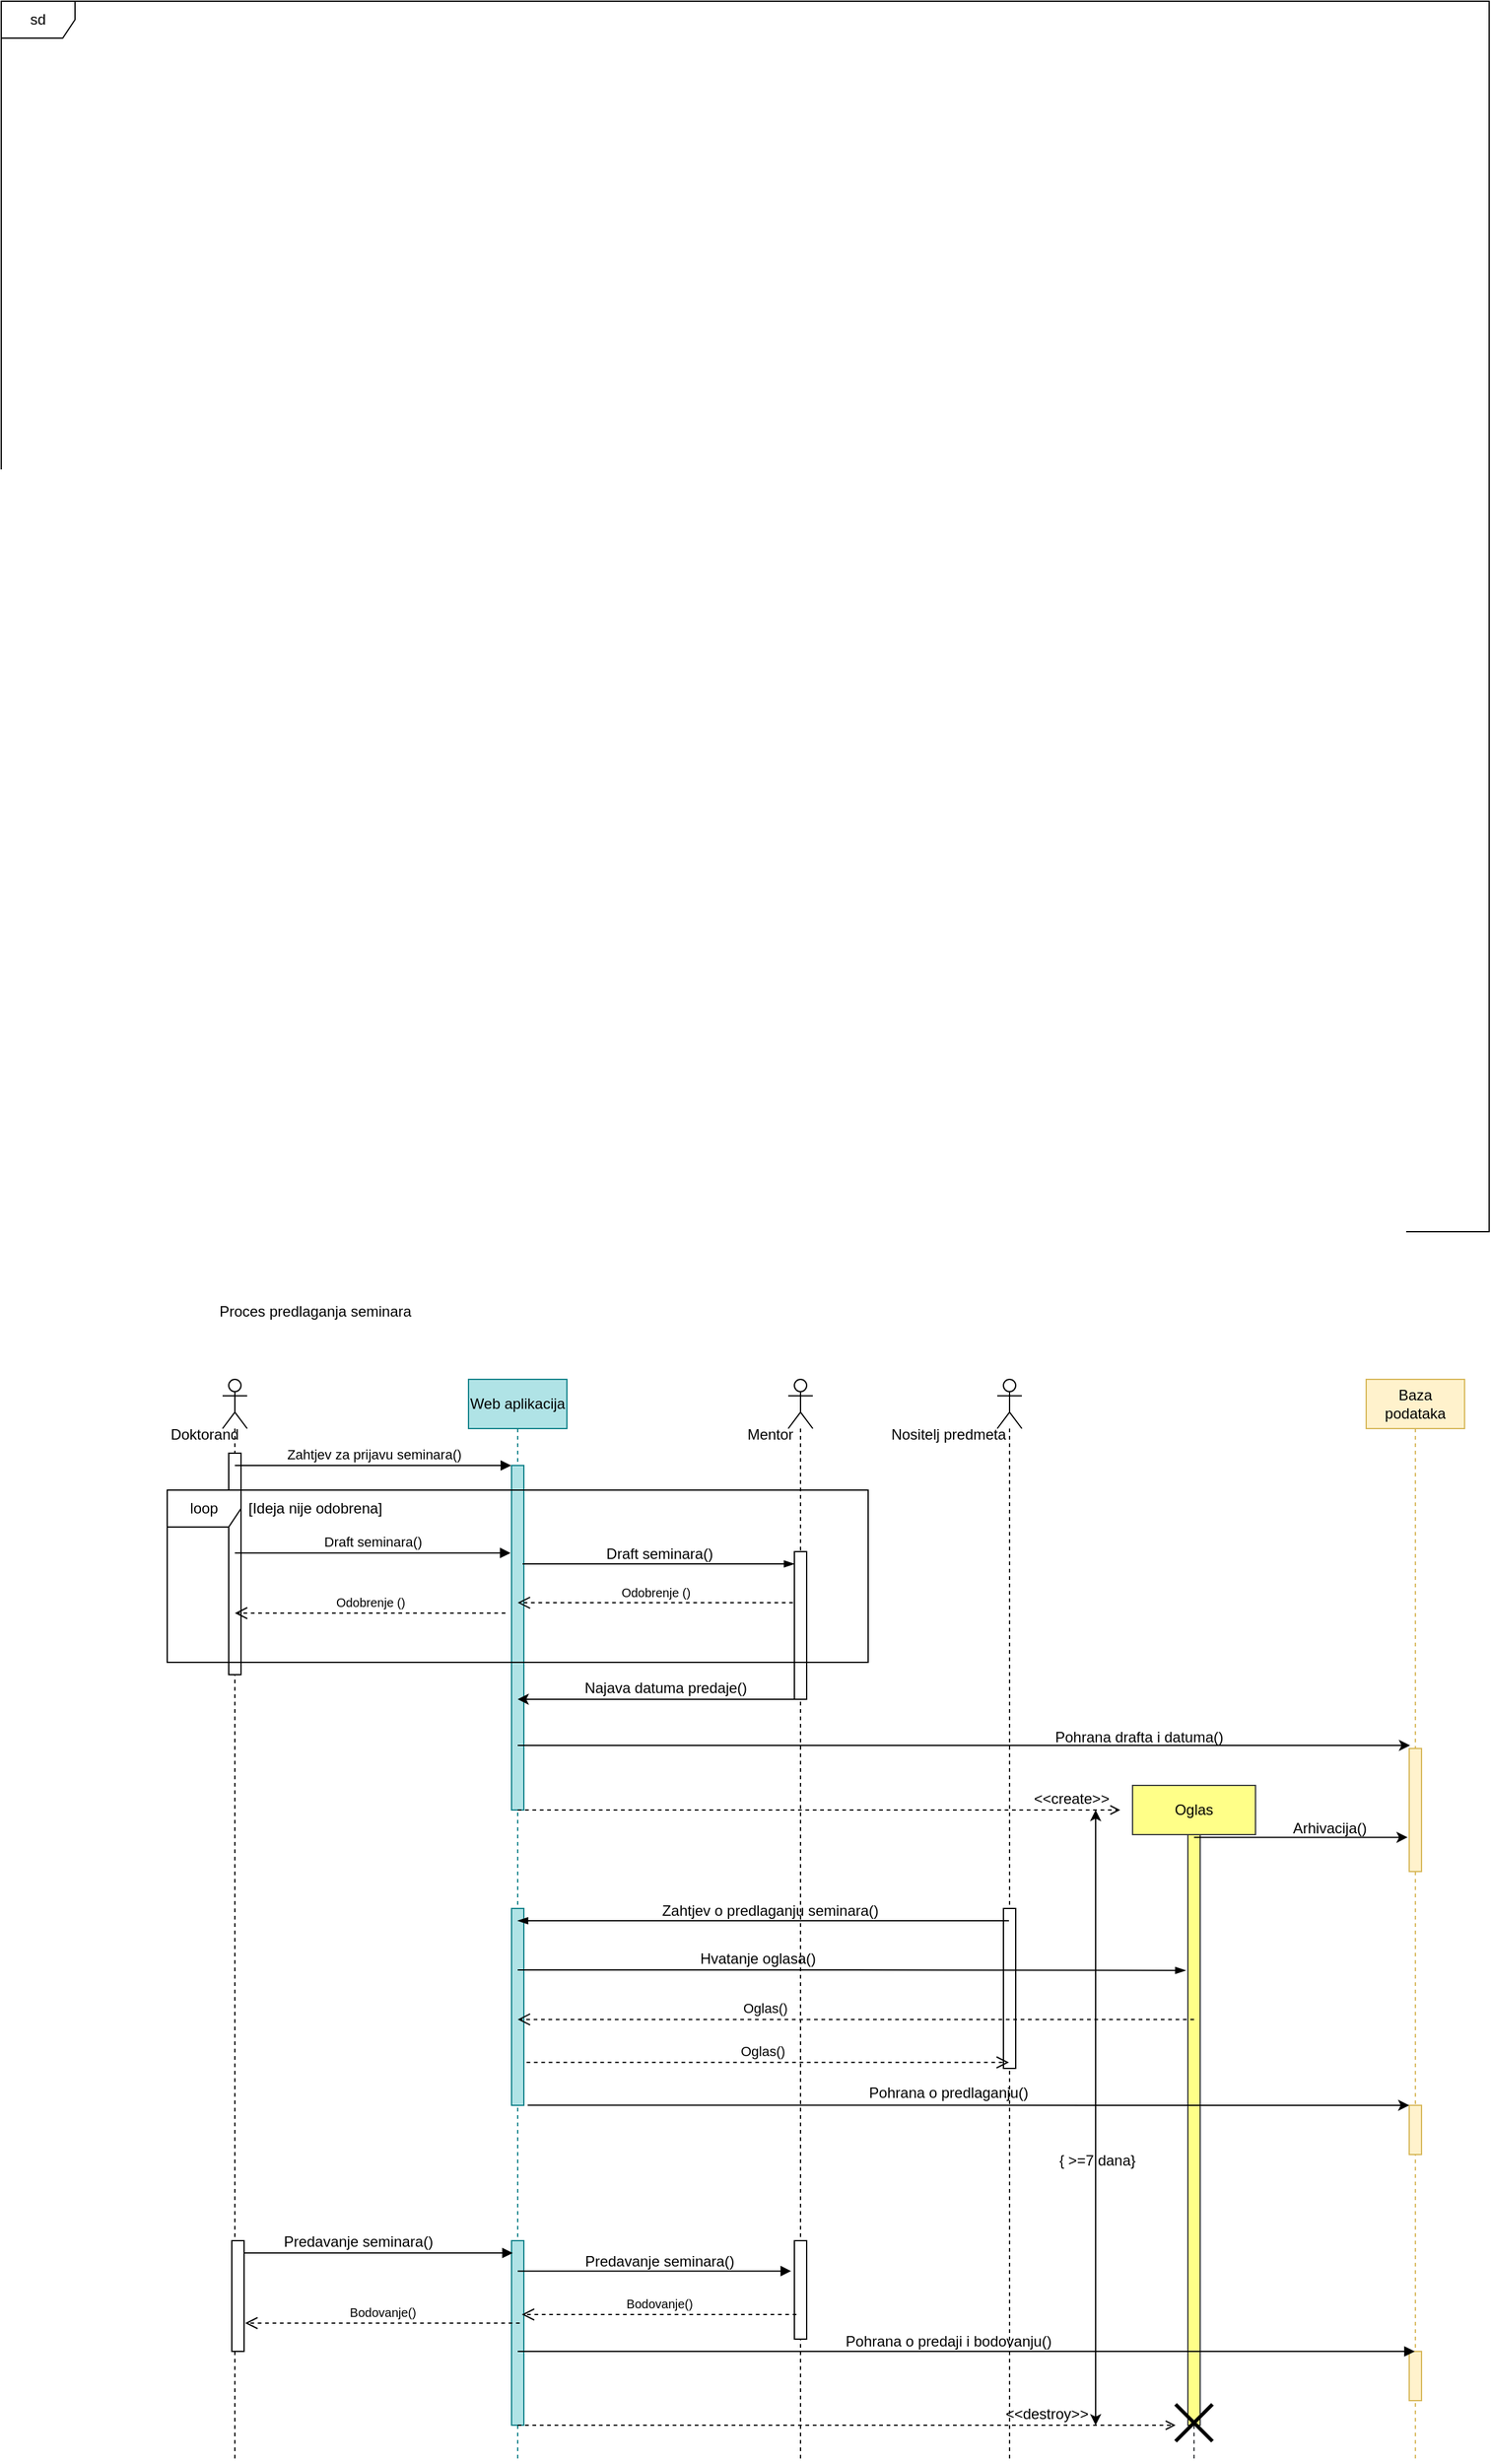 <mxfile version="20.7.2" type="device"><diagram id="kgpKYQtTHZ0yAKxKKP6v" name="Page-1"><mxGraphModel dx="1743" dy="2471" grid="1" gridSize="10" guides="1" tooltips="1" connect="1" arrows="1" fold="1" page="1" pageScale="1" pageWidth="850" pageHeight="1100" math="0" shadow="0"><root><mxCell id="0"/><mxCell id="1" parent="0"/><mxCell id="znf0t0kGtmBkypwPNCEO-50" value="sd" style="shape=umlFrame;whiteSpace=wrap;html=1;gradientColor=none;fillColor=default;strokeColor=default;swimlaneFillColor=default;" parent="1" vertex="1"><mxGeometry x="-120" y="-1100" width="1210" height="1000" as="geometry"/></mxCell><mxCell id="tDZ69JRDFd1WXm0-AqOL-7" value="&lt;br&gt;" style="shape=umlLifeline;participant=umlActor;perimeter=lifelinePerimeter;whiteSpace=wrap;html=1;container=1;collapsible=0;recursiveResize=0;verticalAlign=top;spacingTop=36;outlineConnect=0;size=40;" parent="1" vertex="1"><mxGeometry x="60" y="20" width="20" height="880" as="geometry"/></mxCell><mxCell id="tDZ69JRDFd1WXm0-AqOL-13" value="" style="html=1;points=[];perimeter=orthogonalPerimeter;" parent="tDZ69JRDFd1WXm0-AqOL-7" vertex="1"><mxGeometry x="5" y="60" width="10" height="180" as="geometry"/></mxCell><mxCell id="tDZ69JRDFd1WXm0-AqOL-9" value="Doktorand" style="text;html=1;align=center;verticalAlign=middle;resizable=0;points=[];autosize=1;strokeColor=none;fillColor=none;" parent="tDZ69JRDFd1WXm0-AqOL-7" vertex="1"><mxGeometry x="-55" y="30" width="80" height="30" as="geometry"/></mxCell><mxCell id="znf0t0kGtmBkypwPNCEO-53" value="" style="html=1;points=[];perimeter=orthogonalPerimeter;strokeColor=default;fillColor=default;gradientColor=none;" parent="tDZ69JRDFd1WXm0-AqOL-7" vertex="1"><mxGeometry x="7.5" y="700" width="10" height="90" as="geometry"/></mxCell><mxCell id="tDZ69JRDFd1WXm0-AqOL-10" value="Baza podataka" style="shape=umlLifeline;perimeter=lifelinePerimeter;whiteSpace=wrap;html=1;container=1;collapsible=0;recursiveResize=0;outlineConnect=0;fillColor=#fff2cc;strokeColor=#d6b656;" parent="1" vertex="1"><mxGeometry x="990" y="20" width="80" height="880" as="geometry"/></mxCell><mxCell id="tDZ69JRDFd1WXm0-AqOL-46" value="" style="html=1;points=[];perimeter=orthogonalPerimeter;labelBackgroundColor=none;fontSize=12;fillColor=#fff2cc;strokeColor=#d6b656;" parent="tDZ69JRDFd1WXm0-AqOL-10" vertex="1"><mxGeometry x="35" y="300" width="10" height="100" as="geometry"/></mxCell><mxCell id="znf0t0kGtmBkypwPNCEO-44" value="" style="html=1;points=[];perimeter=orthogonalPerimeter;labelBackgroundColor=none;fontSize=12;fillColor=#fff2cc;strokeColor=#d6b656;" parent="tDZ69JRDFd1WXm0-AqOL-10" vertex="1"><mxGeometry x="35" y="790" width="10" height="40" as="geometry"/></mxCell><mxCell id="znf0t0kGtmBkypwPNCEO-63" value="" style="html=1;points=[];perimeter=orthogonalPerimeter;labelBackgroundColor=none;fontSize=12;fillColor=#fff2cc;strokeColor=#d6b656;" parent="tDZ69JRDFd1WXm0-AqOL-10" vertex="1"><mxGeometry x="35" y="590" width="10" height="40" as="geometry"/></mxCell><mxCell id="tDZ69JRDFd1WXm0-AqOL-14" value="Draft seminara()" style="html=1;verticalAlign=bottom;endArrow=block;rounded=0;entryX=-0.082;entryY=0.254;entryDx=0;entryDy=0;entryPerimeter=0;" parent="1" source="tDZ69JRDFd1WXm0-AqOL-7" target="tDZ69JRDFd1WXm0-AqOL-52" edge="1"><mxGeometry width="80" relative="1" as="geometry"><mxPoint x="77.5" y="90" as="sourcePoint"/><mxPoint x="172.5" y="90" as="targetPoint"/></mxGeometry></mxCell><mxCell id="tDZ69JRDFd1WXm0-AqOL-51" value="Web aplikacija" style="shape=umlLifeline;perimeter=lifelinePerimeter;whiteSpace=wrap;html=1;container=1;collapsible=0;recursiveResize=0;outlineConnect=0;labelBackgroundColor=none;fontSize=12;fillColor=#b0e3e6;strokeColor=#0e8088;" parent="1" vertex="1"><mxGeometry x="260" y="20" width="80" height="880" as="geometry"/></mxCell><mxCell id="tDZ69JRDFd1WXm0-AqOL-52" value="" style="html=1;points=[];perimeter=orthogonalPerimeter;labelBackgroundColor=none;fontSize=12;fillColor=#b0e3e6;strokeColor=#0e8088;" parent="tDZ69JRDFd1WXm0-AqOL-51" vertex="1"><mxGeometry x="35" y="70" width="10" height="280" as="geometry"/></mxCell><mxCell id="znf0t0kGtmBkypwPNCEO-17" value="" style="html=1;points=[];perimeter=orthogonalPerimeter;fillColor=#b0e3e6;strokeColor=#0e8088;" parent="tDZ69JRDFd1WXm0-AqOL-51" vertex="1"><mxGeometry x="35" y="700" width="10" height="150" as="geometry"/></mxCell><mxCell id="znf0t0kGtmBkypwPNCEO-39" value="" style="html=1;points=[];perimeter=orthogonalPerimeter;fillColor=#b0e3e6;strokeColor=#0e8088;" parent="tDZ69JRDFd1WXm0-AqOL-51" vertex="1"><mxGeometry x="35" y="430" width="10" height="160" as="geometry"/></mxCell><mxCell id="tDZ69JRDFd1WXm0-AqOL-73" value="Odobrenje ()" style="html=1;verticalAlign=bottom;endArrow=open;dashed=1;endSize=8;rounded=0;fontSize=10;exitX=-0.118;exitY=0.346;exitDx=0;exitDy=0;exitPerimeter=0;" parent="1" source="znf0t0kGtmBkypwPNCEO-4" target="tDZ69JRDFd1WXm0-AqOL-51" edge="1"><mxGeometry relative="1" as="geometry"><mxPoint x="300" y="141" as="sourcePoint"/><mxPoint x="300" y="162" as="targetPoint"/></mxGeometry></mxCell><mxCell id="znf0t0kGtmBkypwPNCEO-1" value="" style="shape=umlLifeline;participant=umlActor;perimeter=lifelinePerimeter;whiteSpace=wrap;html=1;container=1;collapsible=0;recursiveResize=0;verticalAlign=top;spacingTop=36;outlineConnect=0;" parent="1" vertex="1"><mxGeometry x="520" y="20" width="20" height="880" as="geometry"/></mxCell><mxCell id="znf0t0kGtmBkypwPNCEO-4" value="" style="html=1;points=[];perimeter=orthogonalPerimeter;" parent="znf0t0kGtmBkypwPNCEO-1" vertex="1"><mxGeometry x="5" y="140" width="10" height="120" as="geometry"/></mxCell><mxCell id="znf0t0kGtmBkypwPNCEO-56" value="" style="html=1;points=[];perimeter=orthogonalPerimeter;" parent="znf0t0kGtmBkypwPNCEO-1" vertex="1"><mxGeometry x="5" y="700" width="10" height="80" as="geometry"/></mxCell><mxCell id="znf0t0kGtmBkypwPNCEO-2" value="Mentor" style="text;html=1;align=center;verticalAlign=middle;resizable=0;points=[];autosize=1;strokeColor=none;fillColor=none;" parent="1" vertex="1"><mxGeometry x="475" y="50" width="60" height="30" as="geometry"/></mxCell><mxCell id="znf0t0kGtmBkypwPNCEO-3" value="" style="edgeStyle=elbowEdgeStyle;fontSize=12;html=1;endArrow=blockThin;endFill=1;rounded=0;" parent="1" edge="1"><mxGeometry width="160" relative="1" as="geometry"><mxPoint x="304" y="170" as="sourcePoint"/><mxPoint x="525" y="170" as="targetPoint"/></mxGeometry></mxCell><mxCell id="znf0t0kGtmBkypwPNCEO-5" value="Draft seminara()" style="text;html=1;align=center;verticalAlign=middle;resizable=0;points=[];autosize=1;strokeColor=none;fillColor=none;" parent="1" vertex="1"><mxGeometry x="360" y="147" width="110" height="30" as="geometry"/></mxCell><mxCell id="znf0t0kGtmBkypwPNCEO-6" value="loop" style="shape=umlFrame;whiteSpace=wrap;html=1;" parent="1" vertex="1"><mxGeometry x="15" y="110" width="570" height="140" as="geometry"/></mxCell><mxCell id="znf0t0kGtmBkypwPNCEO-8" value="Odobrenje ()" style="html=1;verticalAlign=bottom;endArrow=open;dashed=1;endSize=8;rounded=0;fontSize=10;" parent="1" target="tDZ69JRDFd1WXm0-AqOL-7" edge="1"><mxGeometry relative="1" as="geometry"><mxPoint x="290" y="210" as="sourcePoint"/><mxPoint x="70" y="172" as="targetPoint"/></mxGeometry></mxCell><mxCell id="znf0t0kGtmBkypwPNCEO-10" value="[Ideja nije odobrena]" style="text;html=1;align=center;verticalAlign=middle;resizable=0;points=[];autosize=1;strokeColor=none;fillColor=none;" parent="1" vertex="1"><mxGeometry x="70" y="110" width="130" height="30" as="geometry"/></mxCell><mxCell id="znf0t0kGtmBkypwPNCEO-12" value="Zahtjev za prijavu seminara()" style="html=1;verticalAlign=bottom;endArrow=block;rounded=0;exitX=0.98;exitY=0.186;exitDx=0;exitDy=0;exitPerimeter=0;" parent="1" edge="1"><mxGeometry width="80" relative="1" as="geometry"><mxPoint x="70.0" y="90.0" as="sourcePoint"/><mxPoint x="294.7" y="90.0" as="targetPoint"/></mxGeometry></mxCell><mxCell id="tDZ69JRDFd1WXm0-AqOL-47" value="" style="endArrow=classic;html=1;rounded=0;fontSize=15;fontColor=#000000;entryX=0.067;entryY=-0.025;entryDx=0;entryDy=0;entryPerimeter=0;" parent="1" source="tDZ69JRDFd1WXm0-AqOL-51" target="tDZ69JRDFd1WXm0-AqOL-46" edge="1"><mxGeometry width="50" height="50" relative="1" as="geometry"><mxPoint x="405.48" y="276.16" as="sourcePoint"/><mxPoint x="320" y="220" as="targetPoint"/><Array as="points"/></mxGeometry></mxCell><mxCell id="znf0t0kGtmBkypwPNCEO-13" value="" style="shape=umlLifeline;participant=umlActor;perimeter=lifelinePerimeter;whiteSpace=wrap;html=1;container=1;collapsible=0;recursiveResize=0;verticalAlign=top;spacingTop=36;outlineConnect=0;" parent="1" vertex="1"><mxGeometry x="690" y="20" width="20" height="880" as="geometry"/></mxCell><mxCell id="znf0t0kGtmBkypwPNCEO-14" value="" style="html=1;points=[];perimeter=orthogonalPerimeter;" parent="znf0t0kGtmBkypwPNCEO-13" vertex="1"><mxGeometry x="5" y="430" width="10" height="130" as="geometry"/></mxCell><mxCell id="znf0t0kGtmBkypwPNCEO-15" value="Nositelj predmeta&lt;br&gt;" style="text;html=1;align=center;verticalAlign=middle;resizable=0;points=[];autosize=1;strokeColor=none;fillColor=none;" parent="1" vertex="1"><mxGeometry x="590" y="50" width="120" height="30" as="geometry"/></mxCell><mxCell id="znf0t0kGtmBkypwPNCEO-16" value="Pohrana drafta i datuma()" style="text;html=1;align=center;verticalAlign=middle;resizable=0;points=[];autosize=1;strokeColor=none;fillColor=none;" parent="1" vertex="1"><mxGeometry x="725" y="296" width="160" height="30" as="geometry"/></mxCell><mxCell id="znf0t0kGtmBkypwPNCEO-22" value="Predavanje seminara()" style="text;html=1;align=center;verticalAlign=middle;resizable=0;points=[];autosize=1;strokeColor=none;fillColor=none;" parent="1" vertex="1"><mxGeometry x="100" y="706" width="140" height="30" as="geometry"/></mxCell><mxCell id="znf0t0kGtmBkypwPNCEO-26" value="" style="html=1;verticalAlign=bottom;endArrow=block;rounded=0;exitX=0.98;exitY=0.186;exitDx=0;exitDy=0;exitPerimeter=0;" parent="1" edge="1"><mxGeometry width="80" relative="1" as="geometry"><mxPoint x="77" y="730" as="sourcePoint"/><mxPoint x="296" y="730" as="targetPoint"/></mxGeometry></mxCell><mxCell id="znf0t0kGtmBkypwPNCEO-27" value="Bodovanje()" style="html=1;verticalAlign=bottom;endArrow=open;dashed=1;endSize=8;rounded=0;fontSize=10;exitX=-0.22;exitY=0.2;exitDx=0;exitDy=0;exitPerimeter=0;" parent="1" edge="1"><mxGeometry relative="1" as="geometry"><mxPoint x="526.65" y="780" as="sourcePoint"/><mxPoint x="303.35" y="780" as="targetPoint"/></mxGeometry></mxCell><mxCell id="znf0t0kGtmBkypwPNCEO-28" value="Bodovanje()" style="html=1;verticalAlign=bottom;endArrow=open;dashed=1;endSize=8;rounded=0;fontSize=10;exitX=-0.22;exitY=0.2;exitDx=0;exitDy=0;exitPerimeter=0;" parent="1" edge="1"><mxGeometry relative="1" as="geometry"><mxPoint x="301.65" y="787" as="sourcePoint"/><mxPoint x="78.35" y="787" as="targetPoint"/></mxGeometry></mxCell><mxCell id="znf0t0kGtmBkypwPNCEO-29" value="" style="html=1;verticalAlign=bottom;endArrow=block;rounded=0;entryX=-0.267;entryY=0.309;entryDx=0;entryDy=0;entryPerimeter=0;" parent="1" source="tDZ69JRDFd1WXm0-AqOL-51" target="znf0t0kGtmBkypwPNCEO-56" edge="1"><mxGeometry width="80" relative="1" as="geometry"><mxPoint x="300" y="350" as="sourcePoint"/><mxPoint x="524.7" y="350" as="targetPoint"/></mxGeometry></mxCell><mxCell id="znf0t0kGtmBkypwPNCEO-30" value="Predavanje seminara()" style="text;html=1;align=center;verticalAlign=middle;resizable=0;points=[];autosize=1;strokeColor=none;fillColor=none;" parent="1" vertex="1"><mxGeometry x="345" y="722" width="140" height="30" as="geometry"/></mxCell><mxCell id="znf0t0kGtmBkypwPNCEO-33" value="Oglas" style="shape=umlLifeline;perimeter=lifelinePerimeter;whiteSpace=wrap;html=1;container=1;collapsible=0;recursiveResize=0;outlineConnect=0;fillColor=#ffff88;strokeColor=#36393d;" parent="1" vertex="1"><mxGeometry x="800" y="350" width="100" height="550" as="geometry"/></mxCell><mxCell id="znf0t0kGtmBkypwPNCEO-35" value="" style="html=1;points=[];perimeter=orthogonalPerimeter;fillColor=#ffff88;strokeColor=#36393d;" parent="znf0t0kGtmBkypwPNCEO-33" vertex="1"><mxGeometry x="45" y="40" width="10" height="480" as="geometry"/></mxCell><mxCell id="znf0t0kGtmBkypwPNCEO-64" value="" style="shape=umlDestroy;whiteSpace=wrap;html=1;strokeWidth=3;strokeColor=default;fillColor=default;gradientColor=none;" parent="znf0t0kGtmBkypwPNCEO-33" vertex="1"><mxGeometry x="35" y="503" width="30" height="30" as="geometry"/></mxCell><mxCell id="znf0t0kGtmBkypwPNCEO-66" value="&amp;lt;&amp;lt;destroy&amp;gt;&amp;gt;" style="html=1;verticalAlign=bottom;labelBackgroundColor=none;endArrow=open;endFill=0;dashed=1;rounded=0;fontSize=12;fontColor=#000000;" parent="znf0t0kGtmBkypwPNCEO-33" source="tDZ69JRDFd1WXm0-AqOL-51" edge="1"><mxGeometry x="0.608" width="160" relative="1" as="geometry"><mxPoint x="-125" y="520" as="sourcePoint"/><mxPoint x="35" y="520" as="targetPoint"/><mxPoint as="offset"/></mxGeometry></mxCell><mxCell id="znf0t0kGtmBkypwPNCEO-45" value="" style="html=1;verticalAlign=bottom;endArrow=block;rounded=0;" parent="1" source="tDZ69JRDFd1WXm0-AqOL-51" target="tDZ69JRDFd1WXm0-AqOL-10" edge="1"><mxGeometry width="80" relative="1" as="geometry"><mxPoint x="702.95" y="560.0" as="sourcePoint"/><mxPoint x="307.05" y="560.0" as="targetPoint"/><Array as="points"><mxPoint x="890" y="810"/></Array></mxGeometry></mxCell><mxCell id="znf0t0kGtmBkypwPNCEO-52" value="Proces predlaganja seminara" style="text;html=1;align=center;verticalAlign=middle;resizable=0;points=[];autosize=1;strokeColor=none;fillColor=none;" parent="1" vertex="1"><mxGeometry x="45" y="-50" width="180" height="30" as="geometry"/></mxCell><mxCell id="znf0t0kGtmBkypwPNCEO-58" value="Pohrana o predaji i bodovanju()" style="text;html=1;align=center;verticalAlign=middle;resizable=0;points=[];autosize=1;strokeColor=none;fillColor=none;" parent="1" vertex="1"><mxGeometry x="555" y="787" width="190" height="30" as="geometry"/></mxCell><mxCell id="znf0t0kGtmBkypwPNCEO-59" value="&amp;lt;&amp;lt;create&amp;gt;&amp;gt;" style="html=1;verticalAlign=bottom;labelBackgroundColor=none;endArrow=open;endFill=0;dashed=1;rounded=0;fontSize=12;fontColor=#000000;" parent="1" edge="1"><mxGeometry x="0.837" width="160" relative="1" as="geometry"><mxPoint x="300" y="370" as="sourcePoint"/><mxPoint x="790" y="370" as="targetPoint"/><mxPoint as="offset"/></mxGeometry></mxCell><mxCell id="znf0t0kGtmBkypwPNCEO-60" value="" style="endArrow=classic;html=1;rounded=0;fontSize=15;fontColor=#000000;entryX=-0.133;entryY=0.056;entryDx=0;entryDy=0;entryPerimeter=0;" parent="1" source="znf0t0kGtmBkypwPNCEO-33" edge="1"><mxGeometry width="50" height="50" relative="1" as="geometry"><mxPoint x="590" y="360" as="sourcePoint"/><mxPoint x="1023.67" y="392.24" as="targetPoint"/></mxGeometry></mxCell><mxCell id="znf0t0kGtmBkypwPNCEO-62" value="Arhivacija()" style="text;html=1;align=center;verticalAlign=middle;resizable=0;points=[];autosize=1;strokeColor=none;fillColor=none;" parent="1" vertex="1"><mxGeometry x="920" y="370" width="80" height="30" as="geometry"/></mxCell><mxCell id="znf0t0kGtmBkypwPNCEO-67" value="" style="endArrow=classic;html=1;rounded=0;fontSize=15;fontColor=#000000;exitX=1.311;exitY=0.999;exitDx=0;exitDy=0;exitPerimeter=0;" parent="1" source="znf0t0kGtmBkypwPNCEO-39" target="znf0t0kGtmBkypwPNCEO-63" edge="1"><mxGeometry width="50" height="50" relative="1" as="geometry"><mxPoint x="590" y="510" as="sourcePoint"/><mxPoint x="640" y="460" as="targetPoint"/></mxGeometry></mxCell><mxCell id="znf0t0kGtmBkypwPNCEO-68" value="Pohrana o predlaganju()" style="text;html=1;align=center;verticalAlign=middle;resizable=0;points=[];autosize=1;strokeColor=none;fillColor=none;" parent="1" vertex="1"><mxGeometry x="575" y="585" width="150" height="30" as="geometry"/></mxCell><mxCell id="znf0t0kGtmBkypwPNCEO-69" value="" style="edgeStyle=elbowEdgeStyle;fontSize=12;html=1;endArrow=blockThin;endFill=1;rounded=0;" parent="1" source="znf0t0kGtmBkypwPNCEO-13" target="tDZ69JRDFd1WXm0-AqOL-51" edge="1"><mxGeometry width="160" relative="1" as="geometry"><mxPoint x="670" y="450" as="sourcePoint"/><mxPoint x="620" y="480" as="targetPoint"/></mxGeometry></mxCell><mxCell id="znf0t0kGtmBkypwPNCEO-70" value="Zahtjev o predlaganju seminara()" style="text;html=1;align=center;verticalAlign=middle;resizable=0;points=[];autosize=1;strokeColor=none;fillColor=none;" parent="1" vertex="1"><mxGeometry x="405" y="437" width="200" height="30" as="geometry"/></mxCell><mxCell id="znf0t0kGtmBkypwPNCEO-73" value="" style="edgeStyle=elbowEdgeStyle;fontSize=12;html=1;endArrow=blockThin;endFill=1;rounded=0;entryX=-0.178;entryY=0.23;entryDx=0;entryDy=0;entryPerimeter=0;" parent="1" target="znf0t0kGtmBkypwPNCEO-35" edge="1"><mxGeometry width="160" relative="1" as="geometry"><mxPoint x="300" y="500" as="sourcePoint"/><mxPoint x="460" y="500" as="targetPoint"/></mxGeometry></mxCell><mxCell id="znf0t0kGtmBkypwPNCEO-74" value="Hvatanje oglasa()" style="text;html=1;align=center;verticalAlign=middle;resizable=0;points=[];autosize=1;strokeColor=none;fillColor=none;" parent="1" vertex="1"><mxGeometry x="435" y="476" width="120" height="30" as="geometry"/></mxCell><mxCell id="znf0t0kGtmBkypwPNCEO-75" value="Oglas()" style="html=1;verticalAlign=bottom;endArrow=open;dashed=1;endSize=8;rounded=0;exitX=1.222;exitY=0.782;exitDx=0;exitDy=0;exitPerimeter=0;" parent="1" source="znf0t0kGtmBkypwPNCEO-39" target="znf0t0kGtmBkypwPNCEO-13" edge="1"><mxGeometry x="-0.017" relative="1" as="geometry"><mxPoint x="805.61" y="670" as="sourcePoint"/><mxPoint x="259.999" y="670" as="targetPoint"/><mxPoint x="-1" as="offset"/></mxGeometry></mxCell><mxCell id="znf0t0kGtmBkypwPNCEO-71" value="Oglas()" style="html=1;verticalAlign=bottom;endArrow=open;dashed=1;endSize=8;rounded=0;exitX=0.5;exitY=0.313;exitDx=0;exitDy=0;exitPerimeter=0;" parent="1" source="znf0t0kGtmBkypwPNCEO-35" target="tDZ69JRDFd1WXm0-AqOL-51" edge="1"><mxGeometry x="0.265" relative="1" as="geometry"><mxPoint x="845" y="563" as="sourcePoint"/><mxPoint x="765" y="563" as="targetPoint"/><mxPoint x="-1" as="offset"/></mxGeometry></mxCell><mxCell id="znf0t0kGtmBkypwPNCEO-78" value="" style="endArrow=classic;html=1;rounded=0;fontSize=15;fontColor=#000000;" parent="1" target="tDZ69JRDFd1WXm0-AqOL-51" edge="1"><mxGeometry width="50" height="50" relative="1" as="geometry"><mxPoint x="525" y="280" as="sourcePoint"/><mxPoint x="300" y="330" as="targetPoint"/></mxGeometry></mxCell><mxCell id="znf0t0kGtmBkypwPNCEO-79" value="Najava datuma predaje()" style="text;html=1;align=center;verticalAlign=middle;resizable=0;points=[];autosize=1;strokeColor=none;fillColor=none;" parent="1" vertex="1"><mxGeometry x="340" y="256" width="160" height="30" as="geometry"/></mxCell><mxCell id="znf0t0kGtmBkypwPNCEO-83" value="" style="endArrow=classic;startArrow=classic;html=1;rounded=0;" parent="1" edge="1"><mxGeometry width="50" height="50" relative="1" as="geometry"><mxPoint x="770" y="870" as="sourcePoint"/><mxPoint x="770" y="370" as="targetPoint"/></mxGeometry></mxCell><mxCell id="znf0t0kGtmBkypwPNCEO-84" value="{ &amp;gt;=7 dana}" style="text;html=1;align=center;verticalAlign=middle;resizable=0;points=[];autosize=1;" parent="1" vertex="1"><mxGeometry x="726" y="640" width="90" height="30" as="geometry"/></mxCell></root></mxGraphModel></diagram></mxfile>